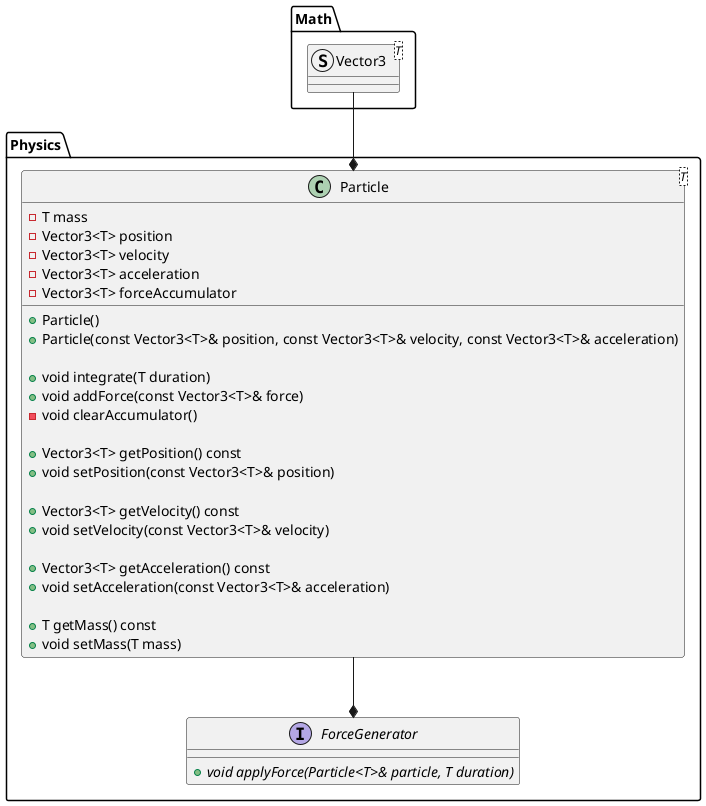 @startuml "physics classes"

set namespaceSeparator ::

struct Math::Vector3<T> {}

class Physics::Particle<T> {
    -T mass
    -Vector3<T> position
    -Vector3<T> velocity
    -Vector3<T> acceleration
    -Vector3<T> forceAccumulator

    +Particle()
    +Particle(const Vector3<T>& position, const Vector3<T>& velocity, const Vector3<T>& acceleration)

    +void integrate(T duration)
    +void addForce(const Vector3<T>& force)
    -void clearAccumulator()

    +Vector3<T> getPosition() const
    +void setPosition(const Vector3<T>& position)

    +Vector3<T> getVelocity() const
    +void setVelocity(const Vector3<T>& velocity)

    +Vector3<T> getAcceleration() const
    +void setAcceleration(const Vector3<T>& acceleration)

    +T getMass() const
    +void setMass(T mass)
}

interface Physics::ForceGenerator {
    {abstract} +void applyForce(Particle<T>& particle, T duration)
}

Vector3 --* Particle
Particle --* ForceGenerator

@enduml
